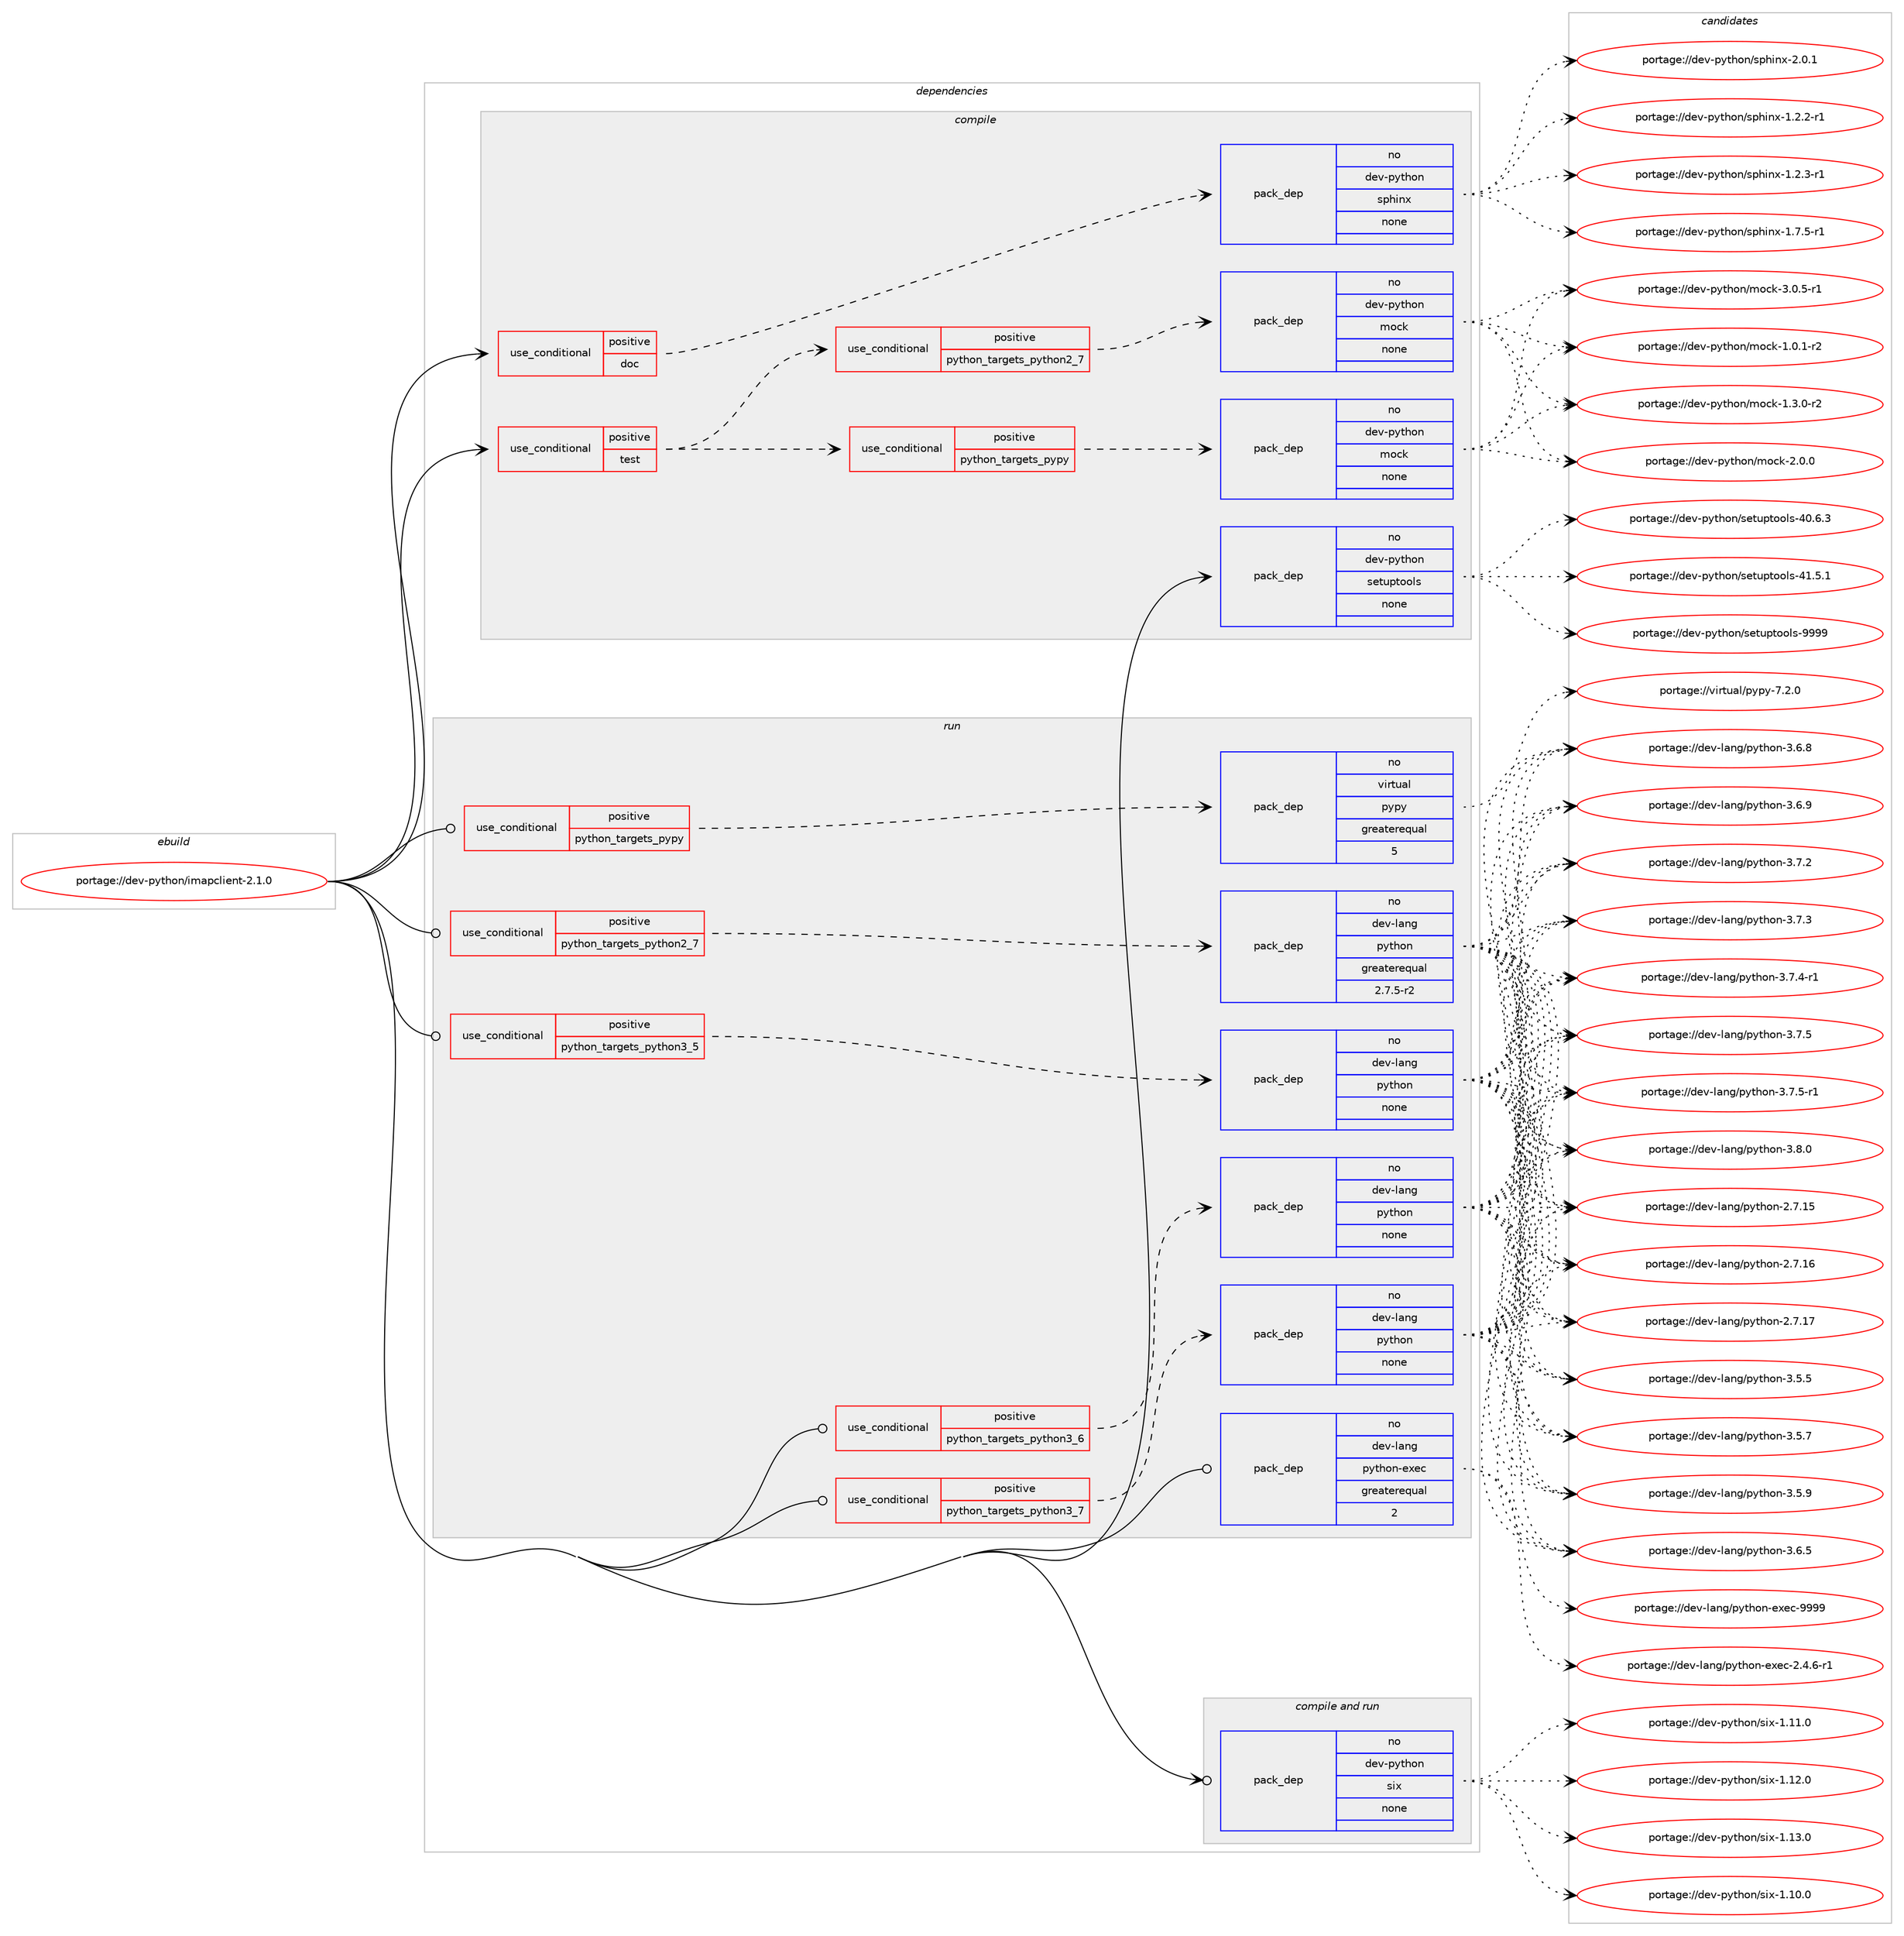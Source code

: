 digraph prolog {

# *************
# Graph options
# *************

newrank=true;
concentrate=true;
compound=true;
graph [rankdir=LR,fontname=Helvetica,fontsize=10,ranksep=1.5];#, ranksep=2.5, nodesep=0.2];
edge  [arrowhead=vee];
node  [fontname=Helvetica,fontsize=10];

# **********
# The ebuild
# **********

subgraph cluster_leftcol {
color=gray;
rank=same;
label=<<i>ebuild</i>>;
id [label="portage://dev-python/imapclient-2.1.0", color=red, width=4, href="../dev-python/imapclient-2.1.0.svg"];
}

# ****************
# The dependencies
# ****************

subgraph cluster_midcol {
color=gray;
label=<<i>dependencies</i>>;
subgraph cluster_compile {
fillcolor="#eeeeee";
style=filled;
label=<<i>compile</i>>;
subgraph cond30047 {
dependency144102 [label=<<TABLE BORDER="0" CELLBORDER="1" CELLSPACING="0" CELLPADDING="4"><TR><TD ROWSPAN="3" CELLPADDING="10">use_conditional</TD></TR><TR><TD>positive</TD></TR><TR><TD>doc</TD></TR></TABLE>>, shape=none, color=red];
subgraph pack110737 {
dependency144103 [label=<<TABLE BORDER="0" CELLBORDER="1" CELLSPACING="0" CELLPADDING="4" WIDTH="220"><TR><TD ROWSPAN="6" CELLPADDING="30">pack_dep</TD></TR><TR><TD WIDTH="110">no</TD></TR><TR><TD>dev-python</TD></TR><TR><TD>sphinx</TD></TR><TR><TD>none</TD></TR><TR><TD></TD></TR></TABLE>>, shape=none, color=blue];
}
dependency144102:e -> dependency144103:w [weight=20,style="dashed",arrowhead="vee"];
}
id:e -> dependency144102:w [weight=20,style="solid",arrowhead="vee"];
subgraph cond30048 {
dependency144104 [label=<<TABLE BORDER="0" CELLBORDER="1" CELLSPACING="0" CELLPADDING="4"><TR><TD ROWSPAN="3" CELLPADDING="10">use_conditional</TD></TR><TR><TD>positive</TD></TR><TR><TD>test</TD></TR></TABLE>>, shape=none, color=red];
subgraph cond30049 {
dependency144105 [label=<<TABLE BORDER="0" CELLBORDER="1" CELLSPACING="0" CELLPADDING="4"><TR><TD ROWSPAN="3" CELLPADDING="10">use_conditional</TD></TR><TR><TD>positive</TD></TR><TR><TD>python_targets_pypy</TD></TR></TABLE>>, shape=none, color=red];
subgraph pack110738 {
dependency144106 [label=<<TABLE BORDER="0" CELLBORDER="1" CELLSPACING="0" CELLPADDING="4" WIDTH="220"><TR><TD ROWSPAN="6" CELLPADDING="30">pack_dep</TD></TR><TR><TD WIDTH="110">no</TD></TR><TR><TD>dev-python</TD></TR><TR><TD>mock</TD></TR><TR><TD>none</TD></TR><TR><TD></TD></TR></TABLE>>, shape=none, color=blue];
}
dependency144105:e -> dependency144106:w [weight=20,style="dashed",arrowhead="vee"];
}
dependency144104:e -> dependency144105:w [weight=20,style="dashed",arrowhead="vee"];
subgraph cond30050 {
dependency144107 [label=<<TABLE BORDER="0" CELLBORDER="1" CELLSPACING="0" CELLPADDING="4"><TR><TD ROWSPAN="3" CELLPADDING="10">use_conditional</TD></TR><TR><TD>positive</TD></TR><TR><TD>python_targets_python2_7</TD></TR></TABLE>>, shape=none, color=red];
subgraph pack110739 {
dependency144108 [label=<<TABLE BORDER="0" CELLBORDER="1" CELLSPACING="0" CELLPADDING="4" WIDTH="220"><TR><TD ROWSPAN="6" CELLPADDING="30">pack_dep</TD></TR><TR><TD WIDTH="110">no</TD></TR><TR><TD>dev-python</TD></TR><TR><TD>mock</TD></TR><TR><TD>none</TD></TR><TR><TD></TD></TR></TABLE>>, shape=none, color=blue];
}
dependency144107:e -> dependency144108:w [weight=20,style="dashed",arrowhead="vee"];
}
dependency144104:e -> dependency144107:w [weight=20,style="dashed",arrowhead="vee"];
}
id:e -> dependency144104:w [weight=20,style="solid",arrowhead="vee"];
subgraph pack110740 {
dependency144109 [label=<<TABLE BORDER="0" CELLBORDER="1" CELLSPACING="0" CELLPADDING="4" WIDTH="220"><TR><TD ROWSPAN="6" CELLPADDING="30">pack_dep</TD></TR><TR><TD WIDTH="110">no</TD></TR><TR><TD>dev-python</TD></TR><TR><TD>setuptools</TD></TR><TR><TD>none</TD></TR><TR><TD></TD></TR></TABLE>>, shape=none, color=blue];
}
id:e -> dependency144109:w [weight=20,style="solid",arrowhead="vee"];
}
subgraph cluster_compileandrun {
fillcolor="#eeeeee";
style=filled;
label=<<i>compile and run</i>>;
subgraph pack110741 {
dependency144110 [label=<<TABLE BORDER="0" CELLBORDER="1" CELLSPACING="0" CELLPADDING="4" WIDTH="220"><TR><TD ROWSPAN="6" CELLPADDING="30">pack_dep</TD></TR><TR><TD WIDTH="110">no</TD></TR><TR><TD>dev-python</TD></TR><TR><TD>six</TD></TR><TR><TD>none</TD></TR><TR><TD></TD></TR></TABLE>>, shape=none, color=blue];
}
id:e -> dependency144110:w [weight=20,style="solid",arrowhead="odotvee"];
}
subgraph cluster_run {
fillcolor="#eeeeee";
style=filled;
label=<<i>run</i>>;
subgraph cond30051 {
dependency144111 [label=<<TABLE BORDER="0" CELLBORDER="1" CELLSPACING="0" CELLPADDING="4"><TR><TD ROWSPAN="3" CELLPADDING="10">use_conditional</TD></TR><TR><TD>positive</TD></TR><TR><TD>python_targets_pypy</TD></TR></TABLE>>, shape=none, color=red];
subgraph pack110742 {
dependency144112 [label=<<TABLE BORDER="0" CELLBORDER="1" CELLSPACING="0" CELLPADDING="4" WIDTH="220"><TR><TD ROWSPAN="6" CELLPADDING="30">pack_dep</TD></TR><TR><TD WIDTH="110">no</TD></TR><TR><TD>virtual</TD></TR><TR><TD>pypy</TD></TR><TR><TD>greaterequal</TD></TR><TR><TD>5</TD></TR></TABLE>>, shape=none, color=blue];
}
dependency144111:e -> dependency144112:w [weight=20,style="dashed",arrowhead="vee"];
}
id:e -> dependency144111:w [weight=20,style="solid",arrowhead="odot"];
subgraph cond30052 {
dependency144113 [label=<<TABLE BORDER="0" CELLBORDER="1" CELLSPACING="0" CELLPADDING="4"><TR><TD ROWSPAN="3" CELLPADDING="10">use_conditional</TD></TR><TR><TD>positive</TD></TR><TR><TD>python_targets_python2_7</TD></TR></TABLE>>, shape=none, color=red];
subgraph pack110743 {
dependency144114 [label=<<TABLE BORDER="0" CELLBORDER="1" CELLSPACING="0" CELLPADDING="4" WIDTH="220"><TR><TD ROWSPAN="6" CELLPADDING="30">pack_dep</TD></TR><TR><TD WIDTH="110">no</TD></TR><TR><TD>dev-lang</TD></TR><TR><TD>python</TD></TR><TR><TD>greaterequal</TD></TR><TR><TD>2.7.5-r2</TD></TR></TABLE>>, shape=none, color=blue];
}
dependency144113:e -> dependency144114:w [weight=20,style="dashed",arrowhead="vee"];
}
id:e -> dependency144113:w [weight=20,style="solid",arrowhead="odot"];
subgraph cond30053 {
dependency144115 [label=<<TABLE BORDER="0" CELLBORDER="1" CELLSPACING="0" CELLPADDING="4"><TR><TD ROWSPAN="3" CELLPADDING="10">use_conditional</TD></TR><TR><TD>positive</TD></TR><TR><TD>python_targets_python3_5</TD></TR></TABLE>>, shape=none, color=red];
subgraph pack110744 {
dependency144116 [label=<<TABLE BORDER="0" CELLBORDER="1" CELLSPACING="0" CELLPADDING="4" WIDTH="220"><TR><TD ROWSPAN="6" CELLPADDING="30">pack_dep</TD></TR><TR><TD WIDTH="110">no</TD></TR><TR><TD>dev-lang</TD></TR><TR><TD>python</TD></TR><TR><TD>none</TD></TR><TR><TD></TD></TR></TABLE>>, shape=none, color=blue];
}
dependency144115:e -> dependency144116:w [weight=20,style="dashed",arrowhead="vee"];
}
id:e -> dependency144115:w [weight=20,style="solid",arrowhead="odot"];
subgraph cond30054 {
dependency144117 [label=<<TABLE BORDER="0" CELLBORDER="1" CELLSPACING="0" CELLPADDING="4"><TR><TD ROWSPAN="3" CELLPADDING="10">use_conditional</TD></TR><TR><TD>positive</TD></TR><TR><TD>python_targets_python3_6</TD></TR></TABLE>>, shape=none, color=red];
subgraph pack110745 {
dependency144118 [label=<<TABLE BORDER="0" CELLBORDER="1" CELLSPACING="0" CELLPADDING="4" WIDTH="220"><TR><TD ROWSPAN="6" CELLPADDING="30">pack_dep</TD></TR><TR><TD WIDTH="110">no</TD></TR><TR><TD>dev-lang</TD></TR><TR><TD>python</TD></TR><TR><TD>none</TD></TR><TR><TD></TD></TR></TABLE>>, shape=none, color=blue];
}
dependency144117:e -> dependency144118:w [weight=20,style="dashed",arrowhead="vee"];
}
id:e -> dependency144117:w [weight=20,style="solid",arrowhead="odot"];
subgraph cond30055 {
dependency144119 [label=<<TABLE BORDER="0" CELLBORDER="1" CELLSPACING="0" CELLPADDING="4"><TR><TD ROWSPAN="3" CELLPADDING="10">use_conditional</TD></TR><TR><TD>positive</TD></TR><TR><TD>python_targets_python3_7</TD></TR></TABLE>>, shape=none, color=red];
subgraph pack110746 {
dependency144120 [label=<<TABLE BORDER="0" CELLBORDER="1" CELLSPACING="0" CELLPADDING="4" WIDTH="220"><TR><TD ROWSPAN="6" CELLPADDING="30">pack_dep</TD></TR><TR><TD WIDTH="110">no</TD></TR><TR><TD>dev-lang</TD></TR><TR><TD>python</TD></TR><TR><TD>none</TD></TR><TR><TD></TD></TR></TABLE>>, shape=none, color=blue];
}
dependency144119:e -> dependency144120:w [weight=20,style="dashed",arrowhead="vee"];
}
id:e -> dependency144119:w [weight=20,style="solid",arrowhead="odot"];
subgraph pack110747 {
dependency144121 [label=<<TABLE BORDER="0" CELLBORDER="1" CELLSPACING="0" CELLPADDING="4" WIDTH="220"><TR><TD ROWSPAN="6" CELLPADDING="30">pack_dep</TD></TR><TR><TD WIDTH="110">no</TD></TR><TR><TD>dev-lang</TD></TR><TR><TD>python-exec</TD></TR><TR><TD>greaterequal</TD></TR><TR><TD>2</TD></TR></TABLE>>, shape=none, color=blue];
}
id:e -> dependency144121:w [weight=20,style="solid",arrowhead="odot"];
}
}

# **************
# The candidates
# **************

subgraph cluster_choices {
rank=same;
color=gray;
label=<<i>candidates</i>>;

subgraph choice110737 {
color=black;
nodesep=1;
choiceportage10010111845112121116104111110471151121041051101204549465046504511449 [label="portage://dev-python/sphinx-1.2.2-r1", color=red, width=4,href="../dev-python/sphinx-1.2.2-r1.svg"];
choiceportage10010111845112121116104111110471151121041051101204549465046514511449 [label="portage://dev-python/sphinx-1.2.3-r1", color=red, width=4,href="../dev-python/sphinx-1.2.3-r1.svg"];
choiceportage10010111845112121116104111110471151121041051101204549465546534511449 [label="portage://dev-python/sphinx-1.7.5-r1", color=red, width=4,href="../dev-python/sphinx-1.7.5-r1.svg"];
choiceportage1001011184511212111610411111047115112104105110120455046484649 [label="portage://dev-python/sphinx-2.0.1", color=red, width=4,href="../dev-python/sphinx-2.0.1.svg"];
dependency144103:e -> choiceportage10010111845112121116104111110471151121041051101204549465046504511449:w [style=dotted,weight="100"];
dependency144103:e -> choiceportage10010111845112121116104111110471151121041051101204549465046514511449:w [style=dotted,weight="100"];
dependency144103:e -> choiceportage10010111845112121116104111110471151121041051101204549465546534511449:w [style=dotted,weight="100"];
dependency144103:e -> choiceportage1001011184511212111610411111047115112104105110120455046484649:w [style=dotted,weight="100"];
}
subgraph choice110738 {
color=black;
nodesep=1;
choiceportage1001011184511212111610411111047109111991074549464846494511450 [label="portage://dev-python/mock-1.0.1-r2", color=red, width=4,href="../dev-python/mock-1.0.1-r2.svg"];
choiceportage1001011184511212111610411111047109111991074549465146484511450 [label="portage://dev-python/mock-1.3.0-r2", color=red, width=4,href="../dev-python/mock-1.3.0-r2.svg"];
choiceportage100101118451121211161041111104710911199107455046484648 [label="portage://dev-python/mock-2.0.0", color=red, width=4,href="../dev-python/mock-2.0.0.svg"];
choiceportage1001011184511212111610411111047109111991074551464846534511449 [label="portage://dev-python/mock-3.0.5-r1", color=red, width=4,href="../dev-python/mock-3.0.5-r1.svg"];
dependency144106:e -> choiceportage1001011184511212111610411111047109111991074549464846494511450:w [style=dotted,weight="100"];
dependency144106:e -> choiceportage1001011184511212111610411111047109111991074549465146484511450:w [style=dotted,weight="100"];
dependency144106:e -> choiceportage100101118451121211161041111104710911199107455046484648:w [style=dotted,weight="100"];
dependency144106:e -> choiceportage1001011184511212111610411111047109111991074551464846534511449:w [style=dotted,weight="100"];
}
subgraph choice110739 {
color=black;
nodesep=1;
choiceportage1001011184511212111610411111047109111991074549464846494511450 [label="portage://dev-python/mock-1.0.1-r2", color=red, width=4,href="../dev-python/mock-1.0.1-r2.svg"];
choiceportage1001011184511212111610411111047109111991074549465146484511450 [label="portage://dev-python/mock-1.3.0-r2", color=red, width=4,href="../dev-python/mock-1.3.0-r2.svg"];
choiceportage100101118451121211161041111104710911199107455046484648 [label="portage://dev-python/mock-2.0.0", color=red, width=4,href="../dev-python/mock-2.0.0.svg"];
choiceportage1001011184511212111610411111047109111991074551464846534511449 [label="portage://dev-python/mock-3.0.5-r1", color=red, width=4,href="../dev-python/mock-3.0.5-r1.svg"];
dependency144108:e -> choiceportage1001011184511212111610411111047109111991074549464846494511450:w [style=dotted,weight="100"];
dependency144108:e -> choiceportage1001011184511212111610411111047109111991074549465146484511450:w [style=dotted,weight="100"];
dependency144108:e -> choiceportage100101118451121211161041111104710911199107455046484648:w [style=dotted,weight="100"];
dependency144108:e -> choiceportage1001011184511212111610411111047109111991074551464846534511449:w [style=dotted,weight="100"];
}
subgraph choice110740 {
color=black;
nodesep=1;
choiceportage100101118451121211161041111104711510111611711211611111110811545524846544651 [label="portage://dev-python/setuptools-40.6.3", color=red, width=4,href="../dev-python/setuptools-40.6.3.svg"];
choiceportage100101118451121211161041111104711510111611711211611111110811545524946534649 [label="portage://dev-python/setuptools-41.5.1", color=red, width=4,href="../dev-python/setuptools-41.5.1.svg"];
choiceportage10010111845112121116104111110471151011161171121161111111081154557575757 [label="portage://dev-python/setuptools-9999", color=red, width=4,href="../dev-python/setuptools-9999.svg"];
dependency144109:e -> choiceportage100101118451121211161041111104711510111611711211611111110811545524846544651:w [style=dotted,weight="100"];
dependency144109:e -> choiceportage100101118451121211161041111104711510111611711211611111110811545524946534649:w [style=dotted,weight="100"];
dependency144109:e -> choiceportage10010111845112121116104111110471151011161171121161111111081154557575757:w [style=dotted,weight="100"];
}
subgraph choice110741 {
color=black;
nodesep=1;
choiceportage100101118451121211161041111104711510512045494649484648 [label="portage://dev-python/six-1.10.0", color=red, width=4,href="../dev-python/six-1.10.0.svg"];
choiceportage100101118451121211161041111104711510512045494649494648 [label="portage://dev-python/six-1.11.0", color=red, width=4,href="../dev-python/six-1.11.0.svg"];
choiceportage100101118451121211161041111104711510512045494649504648 [label="portage://dev-python/six-1.12.0", color=red, width=4,href="../dev-python/six-1.12.0.svg"];
choiceportage100101118451121211161041111104711510512045494649514648 [label="portage://dev-python/six-1.13.0", color=red, width=4,href="../dev-python/six-1.13.0.svg"];
dependency144110:e -> choiceportage100101118451121211161041111104711510512045494649484648:w [style=dotted,weight="100"];
dependency144110:e -> choiceportage100101118451121211161041111104711510512045494649494648:w [style=dotted,weight="100"];
dependency144110:e -> choiceportage100101118451121211161041111104711510512045494649504648:w [style=dotted,weight="100"];
dependency144110:e -> choiceportage100101118451121211161041111104711510512045494649514648:w [style=dotted,weight="100"];
}
subgraph choice110742 {
color=black;
nodesep=1;
choiceportage1181051141161179710847112121112121455546504648 [label="portage://virtual/pypy-7.2.0", color=red, width=4,href="../virtual/pypy-7.2.0.svg"];
dependency144112:e -> choiceportage1181051141161179710847112121112121455546504648:w [style=dotted,weight="100"];
}
subgraph choice110743 {
color=black;
nodesep=1;
choiceportage10010111845108971101034711212111610411111045504655464953 [label="portage://dev-lang/python-2.7.15", color=red, width=4,href="../dev-lang/python-2.7.15.svg"];
choiceportage10010111845108971101034711212111610411111045504655464954 [label="portage://dev-lang/python-2.7.16", color=red, width=4,href="../dev-lang/python-2.7.16.svg"];
choiceportage10010111845108971101034711212111610411111045504655464955 [label="portage://dev-lang/python-2.7.17", color=red, width=4,href="../dev-lang/python-2.7.17.svg"];
choiceportage100101118451089711010347112121116104111110455146534653 [label="portage://dev-lang/python-3.5.5", color=red, width=4,href="../dev-lang/python-3.5.5.svg"];
choiceportage100101118451089711010347112121116104111110455146534655 [label="portage://dev-lang/python-3.5.7", color=red, width=4,href="../dev-lang/python-3.5.7.svg"];
choiceportage100101118451089711010347112121116104111110455146534657 [label="portage://dev-lang/python-3.5.9", color=red, width=4,href="../dev-lang/python-3.5.9.svg"];
choiceportage100101118451089711010347112121116104111110455146544653 [label="portage://dev-lang/python-3.6.5", color=red, width=4,href="../dev-lang/python-3.6.5.svg"];
choiceportage100101118451089711010347112121116104111110455146544656 [label="portage://dev-lang/python-3.6.8", color=red, width=4,href="../dev-lang/python-3.6.8.svg"];
choiceportage100101118451089711010347112121116104111110455146544657 [label="portage://dev-lang/python-3.6.9", color=red, width=4,href="../dev-lang/python-3.6.9.svg"];
choiceportage100101118451089711010347112121116104111110455146554650 [label="portage://dev-lang/python-3.7.2", color=red, width=4,href="../dev-lang/python-3.7.2.svg"];
choiceportage100101118451089711010347112121116104111110455146554651 [label="portage://dev-lang/python-3.7.3", color=red, width=4,href="../dev-lang/python-3.7.3.svg"];
choiceportage1001011184510897110103471121211161041111104551465546524511449 [label="portage://dev-lang/python-3.7.4-r1", color=red, width=4,href="../dev-lang/python-3.7.4-r1.svg"];
choiceportage100101118451089711010347112121116104111110455146554653 [label="portage://dev-lang/python-3.7.5", color=red, width=4,href="../dev-lang/python-3.7.5.svg"];
choiceportage1001011184510897110103471121211161041111104551465546534511449 [label="portage://dev-lang/python-3.7.5-r1", color=red, width=4,href="../dev-lang/python-3.7.5-r1.svg"];
choiceportage100101118451089711010347112121116104111110455146564648 [label="portage://dev-lang/python-3.8.0", color=red, width=4,href="../dev-lang/python-3.8.0.svg"];
dependency144114:e -> choiceportage10010111845108971101034711212111610411111045504655464953:w [style=dotted,weight="100"];
dependency144114:e -> choiceportage10010111845108971101034711212111610411111045504655464954:w [style=dotted,weight="100"];
dependency144114:e -> choiceportage10010111845108971101034711212111610411111045504655464955:w [style=dotted,weight="100"];
dependency144114:e -> choiceportage100101118451089711010347112121116104111110455146534653:w [style=dotted,weight="100"];
dependency144114:e -> choiceportage100101118451089711010347112121116104111110455146534655:w [style=dotted,weight="100"];
dependency144114:e -> choiceportage100101118451089711010347112121116104111110455146534657:w [style=dotted,weight="100"];
dependency144114:e -> choiceportage100101118451089711010347112121116104111110455146544653:w [style=dotted,weight="100"];
dependency144114:e -> choiceportage100101118451089711010347112121116104111110455146544656:w [style=dotted,weight="100"];
dependency144114:e -> choiceportage100101118451089711010347112121116104111110455146544657:w [style=dotted,weight="100"];
dependency144114:e -> choiceportage100101118451089711010347112121116104111110455146554650:w [style=dotted,weight="100"];
dependency144114:e -> choiceportage100101118451089711010347112121116104111110455146554651:w [style=dotted,weight="100"];
dependency144114:e -> choiceportage1001011184510897110103471121211161041111104551465546524511449:w [style=dotted,weight="100"];
dependency144114:e -> choiceportage100101118451089711010347112121116104111110455146554653:w [style=dotted,weight="100"];
dependency144114:e -> choiceportage1001011184510897110103471121211161041111104551465546534511449:w [style=dotted,weight="100"];
dependency144114:e -> choiceportage100101118451089711010347112121116104111110455146564648:w [style=dotted,weight="100"];
}
subgraph choice110744 {
color=black;
nodesep=1;
choiceportage10010111845108971101034711212111610411111045504655464953 [label="portage://dev-lang/python-2.7.15", color=red, width=4,href="../dev-lang/python-2.7.15.svg"];
choiceportage10010111845108971101034711212111610411111045504655464954 [label="portage://dev-lang/python-2.7.16", color=red, width=4,href="../dev-lang/python-2.7.16.svg"];
choiceportage10010111845108971101034711212111610411111045504655464955 [label="portage://dev-lang/python-2.7.17", color=red, width=4,href="../dev-lang/python-2.7.17.svg"];
choiceportage100101118451089711010347112121116104111110455146534653 [label="portage://dev-lang/python-3.5.5", color=red, width=4,href="../dev-lang/python-3.5.5.svg"];
choiceportage100101118451089711010347112121116104111110455146534655 [label="portage://dev-lang/python-3.5.7", color=red, width=4,href="../dev-lang/python-3.5.7.svg"];
choiceportage100101118451089711010347112121116104111110455146534657 [label="portage://dev-lang/python-3.5.9", color=red, width=4,href="../dev-lang/python-3.5.9.svg"];
choiceportage100101118451089711010347112121116104111110455146544653 [label="portage://dev-lang/python-3.6.5", color=red, width=4,href="../dev-lang/python-3.6.5.svg"];
choiceportage100101118451089711010347112121116104111110455146544656 [label="portage://dev-lang/python-3.6.8", color=red, width=4,href="../dev-lang/python-3.6.8.svg"];
choiceportage100101118451089711010347112121116104111110455146544657 [label="portage://dev-lang/python-3.6.9", color=red, width=4,href="../dev-lang/python-3.6.9.svg"];
choiceportage100101118451089711010347112121116104111110455146554650 [label="portage://dev-lang/python-3.7.2", color=red, width=4,href="../dev-lang/python-3.7.2.svg"];
choiceportage100101118451089711010347112121116104111110455146554651 [label="portage://dev-lang/python-3.7.3", color=red, width=4,href="../dev-lang/python-3.7.3.svg"];
choiceportage1001011184510897110103471121211161041111104551465546524511449 [label="portage://dev-lang/python-3.7.4-r1", color=red, width=4,href="../dev-lang/python-3.7.4-r1.svg"];
choiceportage100101118451089711010347112121116104111110455146554653 [label="portage://dev-lang/python-3.7.5", color=red, width=4,href="../dev-lang/python-3.7.5.svg"];
choiceportage1001011184510897110103471121211161041111104551465546534511449 [label="portage://dev-lang/python-3.7.5-r1", color=red, width=4,href="../dev-lang/python-3.7.5-r1.svg"];
choiceportage100101118451089711010347112121116104111110455146564648 [label="portage://dev-lang/python-3.8.0", color=red, width=4,href="../dev-lang/python-3.8.0.svg"];
dependency144116:e -> choiceportage10010111845108971101034711212111610411111045504655464953:w [style=dotted,weight="100"];
dependency144116:e -> choiceportage10010111845108971101034711212111610411111045504655464954:w [style=dotted,weight="100"];
dependency144116:e -> choiceportage10010111845108971101034711212111610411111045504655464955:w [style=dotted,weight="100"];
dependency144116:e -> choiceportage100101118451089711010347112121116104111110455146534653:w [style=dotted,weight="100"];
dependency144116:e -> choiceportage100101118451089711010347112121116104111110455146534655:w [style=dotted,weight="100"];
dependency144116:e -> choiceportage100101118451089711010347112121116104111110455146534657:w [style=dotted,weight="100"];
dependency144116:e -> choiceportage100101118451089711010347112121116104111110455146544653:w [style=dotted,weight="100"];
dependency144116:e -> choiceportage100101118451089711010347112121116104111110455146544656:w [style=dotted,weight="100"];
dependency144116:e -> choiceportage100101118451089711010347112121116104111110455146544657:w [style=dotted,weight="100"];
dependency144116:e -> choiceportage100101118451089711010347112121116104111110455146554650:w [style=dotted,weight="100"];
dependency144116:e -> choiceportage100101118451089711010347112121116104111110455146554651:w [style=dotted,weight="100"];
dependency144116:e -> choiceportage1001011184510897110103471121211161041111104551465546524511449:w [style=dotted,weight="100"];
dependency144116:e -> choiceportage100101118451089711010347112121116104111110455146554653:w [style=dotted,weight="100"];
dependency144116:e -> choiceportage1001011184510897110103471121211161041111104551465546534511449:w [style=dotted,weight="100"];
dependency144116:e -> choiceportage100101118451089711010347112121116104111110455146564648:w [style=dotted,weight="100"];
}
subgraph choice110745 {
color=black;
nodesep=1;
choiceportage10010111845108971101034711212111610411111045504655464953 [label="portage://dev-lang/python-2.7.15", color=red, width=4,href="../dev-lang/python-2.7.15.svg"];
choiceportage10010111845108971101034711212111610411111045504655464954 [label="portage://dev-lang/python-2.7.16", color=red, width=4,href="../dev-lang/python-2.7.16.svg"];
choiceportage10010111845108971101034711212111610411111045504655464955 [label="portage://dev-lang/python-2.7.17", color=red, width=4,href="../dev-lang/python-2.7.17.svg"];
choiceportage100101118451089711010347112121116104111110455146534653 [label="portage://dev-lang/python-3.5.5", color=red, width=4,href="../dev-lang/python-3.5.5.svg"];
choiceportage100101118451089711010347112121116104111110455146534655 [label="portage://dev-lang/python-3.5.7", color=red, width=4,href="../dev-lang/python-3.5.7.svg"];
choiceportage100101118451089711010347112121116104111110455146534657 [label="portage://dev-lang/python-3.5.9", color=red, width=4,href="../dev-lang/python-3.5.9.svg"];
choiceportage100101118451089711010347112121116104111110455146544653 [label="portage://dev-lang/python-3.6.5", color=red, width=4,href="../dev-lang/python-3.6.5.svg"];
choiceportage100101118451089711010347112121116104111110455146544656 [label="portage://dev-lang/python-3.6.8", color=red, width=4,href="../dev-lang/python-3.6.8.svg"];
choiceportage100101118451089711010347112121116104111110455146544657 [label="portage://dev-lang/python-3.6.9", color=red, width=4,href="../dev-lang/python-3.6.9.svg"];
choiceportage100101118451089711010347112121116104111110455146554650 [label="portage://dev-lang/python-3.7.2", color=red, width=4,href="../dev-lang/python-3.7.2.svg"];
choiceportage100101118451089711010347112121116104111110455146554651 [label="portage://dev-lang/python-3.7.3", color=red, width=4,href="../dev-lang/python-3.7.3.svg"];
choiceportage1001011184510897110103471121211161041111104551465546524511449 [label="portage://dev-lang/python-3.7.4-r1", color=red, width=4,href="../dev-lang/python-3.7.4-r1.svg"];
choiceportage100101118451089711010347112121116104111110455146554653 [label="portage://dev-lang/python-3.7.5", color=red, width=4,href="../dev-lang/python-3.7.5.svg"];
choiceportage1001011184510897110103471121211161041111104551465546534511449 [label="portage://dev-lang/python-3.7.5-r1", color=red, width=4,href="../dev-lang/python-3.7.5-r1.svg"];
choiceportage100101118451089711010347112121116104111110455146564648 [label="portage://dev-lang/python-3.8.0", color=red, width=4,href="../dev-lang/python-3.8.0.svg"];
dependency144118:e -> choiceportage10010111845108971101034711212111610411111045504655464953:w [style=dotted,weight="100"];
dependency144118:e -> choiceportage10010111845108971101034711212111610411111045504655464954:w [style=dotted,weight="100"];
dependency144118:e -> choiceportage10010111845108971101034711212111610411111045504655464955:w [style=dotted,weight="100"];
dependency144118:e -> choiceportage100101118451089711010347112121116104111110455146534653:w [style=dotted,weight="100"];
dependency144118:e -> choiceportage100101118451089711010347112121116104111110455146534655:w [style=dotted,weight="100"];
dependency144118:e -> choiceportage100101118451089711010347112121116104111110455146534657:w [style=dotted,weight="100"];
dependency144118:e -> choiceportage100101118451089711010347112121116104111110455146544653:w [style=dotted,weight="100"];
dependency144118:e -> choiceportage100101118451089711010347112121116104111110455146544656:w [style=dotted,weight="100"];
dependency144118:e -> choiceportage100101118451089711010347112121116104111110455146544657:w [style=dotted,weight="100"];
dependency144118:e -> choiceportage100101118451089711010347112121116104111110455146554650:w [style=dotted,weight="100"];
dependency144118:e -> choiceportage100101118451089711010347112121116104111110455146554651:w [style=dotted,weight="100"];
dependency144118:e -> choiceportage1001011184510897110103471121211161041111104551465546524511449:w [style=dotted,weight="100"];
dependency144118:e -> choiceportage100101118451089711010347112121116104111110455146554653:w [style=dotted,weight="100"];
dependency144118:e -> choiceportage1001011184510897110103471121211161041111104551465546534511449:w [style=dotted,weight="100"];
dependency144118:e -> choiceportage100101118451089711010347112121116104111110455146564648:w [style=dotted,weight="100"];
}
subgraph choice110746 {
color=black;
nodesep=1;
choiceportage10010111845108971101034711212111610411111045504655464953 [label="portage://dev-lang/python-2.7.15", color=red, width=4,href="../dev-lang/python-2.7.15.svg"];
choiceportage10010111845108971101034711212111610411111045504655464954 [label="portage://dev-lang/python-2.7.16", color=red, width=4,href="../dev-lang/python-2.7.16.svg"];
choiceportage10010111845108971101034711212111610411111045504655464955 [label="portage://dev-lang/python-2.7.17", color=red, width=4,href="../dev-lang/python-2.7.17.svg"];
choiceportage100101118451089711010347112121116104111110455146534653 [label="portage://dev-lang/python-3.5.5", color=red, width=4,href="../dev-lang/python-3.5.5.svg"];
choiceportage100101118451089711010347112121116104111110455146534655 [label="portage://dev-lang/python-3.5.7", color=red, width=4,href="../dev-lang/python-3.5.7.svg"];
choiceportage100101118451089711010347112121116104111110455146534657 [label="portage://dev-lang/python-3.5.9", color=red, width=4,href="../dev-lang/python-3.5.9.svg"];
choiceportage100101118451089711010347112121116104111110455146544653 [label="portage://dev-lang/python-3.6.5", color=red, width=4,href="../dev-lang/python-3.6.5.svg"];
choiceportage100101118451089711010347112121116104111110455146544656 [label="portage://dev-lang/python-3.6.8", color=red, width=4,href="../dev-lang/python-3.6.8.svg"];
choiceportage100101118451089711010347112121116104111110455146544657 [label="portage://dev-lang/python-3.6.9", color=red, width=4,href="../dev-lang/python-3.6.9.svg"];
choiceportage100101118451089711010347112121116104111110455146554650 [label="portage://dev-lang/python-3.7.2", color=red, width=4,href="../dev-lang/python-3.7.2.svg"];
choiceportage100101118451089711010347112121116104111110455146554651 [label="portage://dev-lang/python-3.7.3", color=red, width=4,href="../dev-lang/python-3.7.3.svg"];
choiceportage1001011184510897110103471121211161041111104551465546524511449 [label="portage://dev-lang/python-3.7.4-r1", color=red, width=4,href="../dev-lang/python-3.7.4-r1.svg"];
choiceportage100101118451089711010347112121116104111110455146554653 [label="portage://dev-lang/python-3.7.5", color=red, width=4,href="../dev-lang/python-3.7.5.svg"];
choiceportage1001011184510897110103471121211161041111104551465546534511449 [label="portage://dev-lang/python-3.7.5-r1", color=red, width=4,href="../dev-lang/python-3.7.5-r1.svg"];
choiceportage100101118451089711010347112121116104111110455146564648 [label="portage://dev-lang/python-3.8.0", color=red, width=4,href="../dev-lang/python-3.8.0.svg"];
dependency144120:e -> choiceportage10010111845108971101034711212111610411111045504655464953:w [style=dotted,weight="100"];
dependency144120:e -> choiceportage10010111845108971101034711212111610411111045504655464954:w [style=dotted,weight="100"];
dependency144120:e -> choiceportage10010111845108971101034711212111610411111045504655464955:w [style=dotted,weight="100"];
dependency144120:e -> choiceportage100101118451089711010347112121116104111110455146534653:w [style=dotted,weight="100"];
dependency144120:e -> choiceportage100101118451089711010347112121116104111110455146534655:w [style=dotted,weight="100"];
dependency144120:e -> choiceportage100101118451089711010347112121116104111110455146534657:w [style=dotted,weight="100"];
dependency144120:e -> choiceportage100101118451089711010347112121116104111110455146544653:w [style=dotted,weight="100"];
dependency144120:e -> choiceportage100101118451089711010347112121116104111110455146544656:w [style=dotted,weight="100"];
dependency144120:e -> choiceportage100101118451089711010347112121116104111110455146544657:w [style=dotted,weight="100"];
dependency144120:e -> choiceportage100101118451089711010347112121116104111110455146554650:w [style=dotted,weight="100"];
dependency144120:e -> choiceportage100101118451089711010347112121116104111110455146554651:w [style=dotted,weight="100"];
dependency144120:e -> choiceportage1001011184510897110103471121211161041111104551465546524511449:w [style=dotted,weight="100"];
dependency144120:e -> choiceportage100101118451089711010347112121116104111110455146554653:w [style=dotted,weight="100"];
dependency144120:e -> choiceportage1001011184510897110103471121211161041111104551465546534511449:w [style=dotted,weight="100"];
dependency144120:e -> choiceportage100101118451089711010347112121116104111110455146564648:w [style=dotted,weight="100"];
}
subgraph choice110747 {
color=black;
nodesep=1;
choiceportage10010111845108971101034711212111610411111045101120101994550465246544511449 [label="portage://dev-lang/python-exec-2.4.6-r1", color=red, width=4,href="../dev-lang/python-exec-2.4.6-r1.svg"];
choiceportage10010111845108971101034711212111610411111045101120101994557575757 [label="portage://dev-lang/python-exec-9999", color=red, width=4,href="../dev-lang/python-exec-9999.svg"];
dependency144121:e -> choiceportage10010111845108971101034711212111610411111045101120101994550465246544511449:w [style=dotted,weight="100"];
dependency144121:e -> choiceportage10010111845108971101034711212111610411111045101120101994557575757:w [style=dotted,weight="100"];
}
}

}

